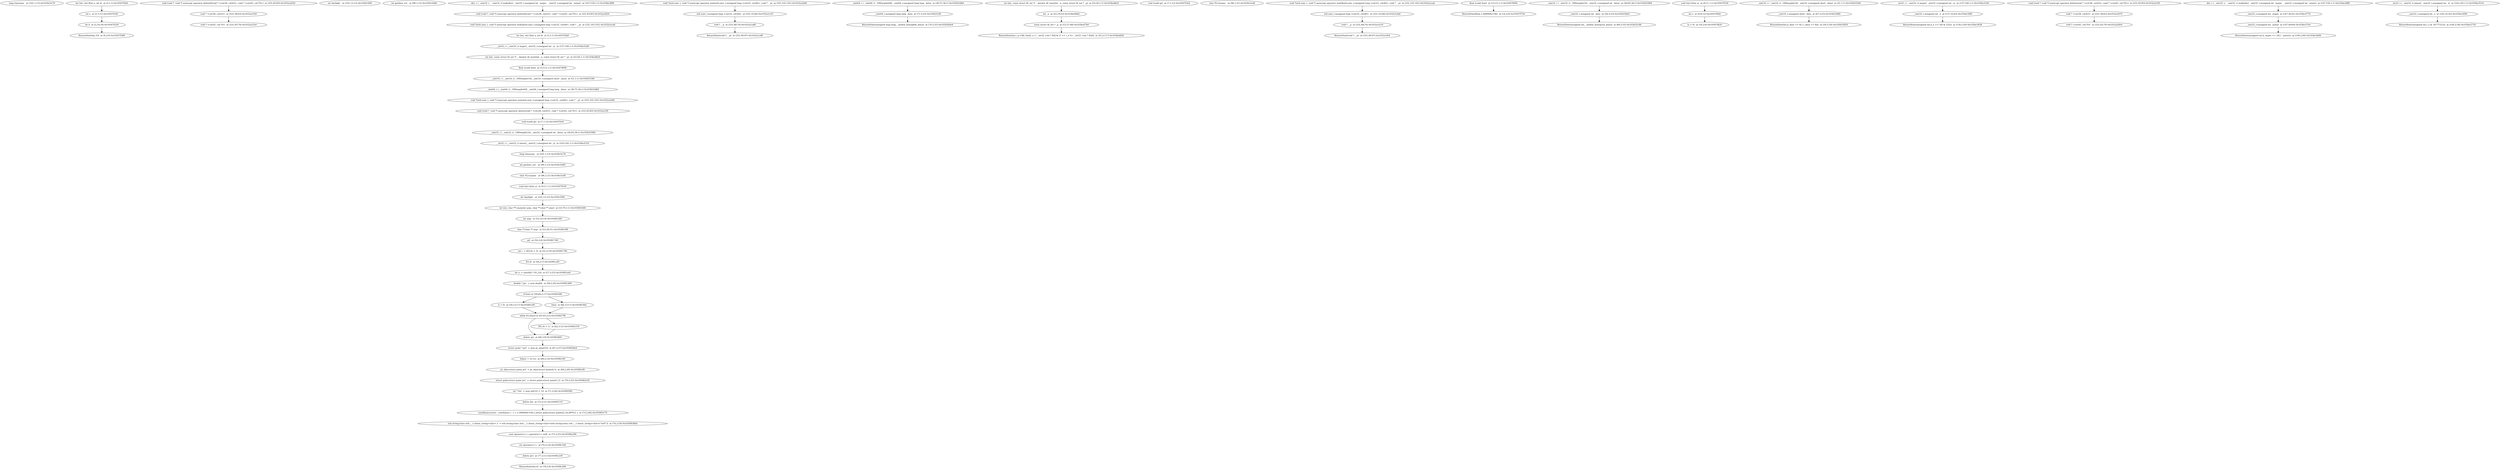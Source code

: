 digraph {
{timezone0x1030c5e70 [label="long timezone   at (101,1:13) 0x1030c5e70"]}
{f0x10507f2b0 [label="int (int, int) f(int a, int b)  at (5,1:1) 0x10507f2b0"]} -> {f0x10507f1b0 [label="int a  at (3,7:11) 0x10507f1b0"]}
{f0x10507f1b0 [label="int a  at (3,7:11) 0x10507f1b0"]} -> {f0x10507f220 [label="int b  at (3,14:18) 0x10507f220"]}
{f0x10507f220 [label="int b  at (3,14:18) 0x10507f220"]} -> {f0x10507f380 [label="ReturnStmt(int,10)  at (4,2:9) 0x10507f380"]}
{f0x10507f380 [label="ReturnStmt(int,10)  at (4,2:9) 0x10507f380"]}
{operator_delete__0x1032a2450 [label="void (void *, void *) noexcept operator delete[](void * <col:58, col:63>, void * <col:65, col:70>)  at (331,83:83) 0x1032a2450"]} -> {operator_delete__0x1032a2350 [label="void * <col:58, col:63>  at (331,58:63) 0x1032a2350"]}
{operator_delete__0x1032a2350 [label="void * <col:58, col:63>  at (331,58:63) 0x1032a2350"]} -> {operator_delete__0x1032a23c0 [label="void * <col:65, col:70>  at (331,65:70) 0x1032a23c0"]}
{operator_delete__0x1032a23c0 [label="void * <col:65, col:70>  at (331,65:70) 0x1032a23c0"]}
{daylight0x1030c5f40 [label="int daylight   at (101,12:12) 0x1030c5f40"]}
{getdate_err0x1030c5d40 [label="int getdate_err   at (99,1:12) 0x1030c5d40"]}
{main0x103be38f0 [label="dev_t (__uint32_t, __uint32_t) makedev(__uint32_t:unsigned int _major, __uint32_t:unsigned int _minor)  at (147:150,1:1) 0x103be38f0"]} -> {main0x1032a2450 [label="void (void *, void *) noexcept operator delete[](void * <col:58, col:63>, void * <col:65, col:70>)  at (331,83:83) 0x1032a2450"]}
{main0x1032a2450 [label="void (void *, void *) noexcept operator delete[](void * <col:58, col:63>, void * <col:65, col:70>)  at (331,83:83) 0x1032a2450"]} -> {main0x1032a1ea0 [label="void *(std::size_t, void *) noexcept operator new[](std::size_t:unsigned long <col:55, col:66>, void * __p)  at (331,101:101) 0x1032a1ea0"]}
{main0x1032a1ea0 [label="void *(std::size_t, void *) noexcept operator new[](std::size_t:unsigned long <col:55, col:66>, void * __p)  at (331,101:101) 0x1032a1ea0"]} -> {main0x10507f2b0 [label="int (int, int) f(int a, int b)  at (5,1:1) 0x10507f2b0"]}
{main0x10507f2b0 [label="int (int, int) f(int a, int b)  at (5,1:1) 0x10507f2b0"]} -> {main0x103be31b0 [label="__int32_t (__uint32_t) major(__uint32_t:unsigned int _x)  at (137:140,1:1) 0x103be31b0"]}
{main0x103be31b0 [label="__int32_t (__uint32_t) major(__uint32_t:unsigned int _x)  at (137:140,1:1) 0x103be31b0"]} -> {main0x103be48c0 [label="int (int, const struct fd_set *) __darwin_fd_isset(int _n, const struct fd_set * _p)  at (52:56,1:1) 0x103be48c0"]}
{main0x103be48c0 [label="int (int, const struct fd_set *) __darwin_fd_isset(int _n, const struct fd_set * _p)  at (52:56,1:1) 0x103be48c0"]} -> {main0x10507f690 [label="float (void) fun()  at (13:15,1:1) 0x10507f690"]}
{main0x10507f690 [label="float (void) fun()  at (13:15,1:1) 0x10507f690"]} -> {main0x103b55540 [label="__uint16_t (__uint16_t) _OSSwapInt16(__uint16_t:unsigned short _data)  at (51,1:1) 0x103b55540"]}
{main0x103b55540 [label="__uint16_t (__uint16_t) _OSSwapInt16(__uint16_t:unsigned short _data)  at (51,1:1) 0x103b55540"]} -> {main0x103b55db0 [label="__uint64_t (__uint64_t) _OSSwapInt64(__uint64_t:unsigned long long _data)  at (36:75,36:1) 0x103b55db0"]}
{main0x103b55db0 [label="__uint64_t (__uint64_t) _OSSwapInt64(__uint64_t:unsigned long long _data)  at (36:75,36:1) 0x103b55db0"]} -> {main0x1032a1b90 [label="void *(std::size_t, void *) noexcept operator new(std::size_t:unsigned long <col:55, col:66>, void * __p)  at (331,101:101) 0x1032a1b90"]}
{main0x1032a1b90 [label="void *(std::size_t, void *) noexcept operator new(std::size_t:unsigned long <col:55, col:66>, void * __p)  at (331,101:101) 0x1032a1b90"]} -> {main0x1032a21f0 [label="void (void *, void *) noexcept operator delete(void * <col:58, col:63>, void * <col:65, col:70>)  at (331,83:83) 0x1032a21f0"]}
{main0x1032a21f0 [label="void (void *, void *) noexcept operator delete(void * <col:58, col:63>, void * <col:65, col:70>)  at (331,83:83) 0x1032a21f0"]} -> {main0x10507f3e0 [label="void (void) g()  at (7,1:12) 0x10507f3e0"]}
{main0x10507f3e0 [label="void (void) g()  at (7,1:12) 0x10507f3e0"]} -> {main0x103b55960 [label="__uint32_t (__uint32_t) _OSSwapInt32(__uint32_t:unsigned int _data)  at (36:65,36:1) 0x103b55960"]}
{main0x103b55960 [label="__uint32_t (__uint32_t) _OSSwapInt32(__uint32_t:unsigned int _data)  at (36:65,36:1) 0x103b55960"]} -> {main0x103be3510 [label="__int32_t (__uint32_t) minor(__uint32_t:unsigned int _x)  at (142:145,1:1) 0x103be3510"]}
{main0x103be3510 [label="__int32_t (__uint32_t) minor(__uint32_t:unsigned int _x)  at (142:145,1:1) 0x103be3510"]} -> {main0x1030c5e70 [label="long timezone   at (101,1:13) 0x1030c5e70"]}
{main0x1030c5e70 [label="long timezone   at (101,1:13) 0x1030c5e70"]} -> {main0x1030c5d40 [label="int getdate_err   at (99,1:12) 0x1030c5d40"]}
{main0x1030c5d40 [label="int getdate_err   at (99,1:12) 0x1030c5d40"]} -> {main0x1030c5cd0 [label="char *[] tzname   at (96,1:21) 0x1030c5cd0"]}
{main0x1030c5cd0 [label="char *[] tzname   at (96,1:21) 0x1030c5cd0"]} -> {main0x10507f530 [label="void (int) h(int a)  at (9:11,1:1) 0x10507f530"]}
{main0x10507f530 [label="void (int) h(int a)  at (9:11,1:1) 0x10507f530"]} -> {main0x1030c5f40 [label="int daylight   at (101,12:12) 0x1030c5f40"]}
{main0x1030c5f40 [label="int daylight   at (101,12:12) 0x1030c5f40"]} -> {main0x105081600 [label="int (int, char **) main(int argc, char **:char ** argv)  at (53:79,1:1) 0x105081600"]}
{main0x105081600 [label="int (int, char **) main(int argc, char **:char ** argv)  at (53:79,1:1) 0x105081600"]} -> {main0x105081440 [label="int argc  at (53,10:14) 0x105081440"]}
{main0x105081440 [label="int argc  at (53,10:14) 0x105081440"]} -> {main0x1050814f0 [label="char **:char ** argv  at (53,20:31) 0x1050814f0"]}
{main0x1050814f0 [label="char **:char ** argv  at (53,20:31) 0x1050814f0"]} -> {main0x105081748 [label="g()  at (54,2:4) 0x105081748"]}
{main0x105081748 [label="g()  at (54,2:4) 0x105081748"]} -> {main0x105081780 [label="int i  = (f(5,6) + 3)  at (55,2:19) 0x105081780"]}
{main0x105081780 [label="int i  = (f(5,6) + 3)  at (55,2:19) 0x105081780"]} -> {main0x105081a50 [label="f(3,4)  at (56,2:7) 0x105081a50"]}
{main0x105081a50 [label="f(3,4)  at (56,2:7) 0x105081a50"]} -> {main0x105081aa0 [label="int n  = sizeof((i * f(1,2)))  at (57,2:25) 0x105081aa0"]}
{main0x105081aa0 [label="int n  = sizeof((i * f(1,2)))  at (57,2:25) 0x105081aa0"]} -> {main0x105081d00 [label="double * ptr  = new double  at (58,2:20) 0x105081d00"]}
{main0x105081d00 [label="double * ptr  = new double  at (58,2:20) 0x105081d00"]} -> {main0x105081fd8 [label="if fun() at (59:60,2:17) 0x105081fd8"]}
{main0x105081fd8 [label="if fun() at (59:60,2:17) 0x105081fd8"]} -> {main0x105081ef0 [label="(i = 0)  at (59,13:17) 0x105081ef0"]}
{main0x105081fd8 [label="if fun() at (59:60,2:17) 0x105081fd8"]} -> {main0x105081fb0 [label="fun()  at (60,13:17) 0x105081fb0"]}
{main0x105081ef0 [label="(i = 0)  at (59,13:17) 0x105081ef0"]} -> {main0x1050827f8 [label="while f(5,fun()) at (61:65,2:2) 0x1050827f8"]}
{main0x1050827f8 [label="while f(5,fun()) at (61:65,2:2) 0x1050827f8"]} -> {main0x105082860 [label="delete ptr  at (66,2:9) 0x105082860"]}
{main0x1050827f8 [label="while f(5,fun()) at (61:65,2:2) 0x1050827f8"]} -> {main0x105082318 [label="(f(1,6) + 1)  at (62,3:12) 0x105082318"]}
{main0x105082860 [label="delete ptr  at (66,2:9) 0x105082860"]} -> {main0x1050828e0 [label="struct point * pt2  = new pt_alias[10]  at (67,2:37) 0x1050828e0"]}
{main0x1050828e0 [label="struct point * pt2  = new pt_alias[10]  at (67,2:37) 0x1050828e0"]} -> {main0x105082c90 [label="h((pt2 + 2)->y)  at (68,2:14) 0x105082c90"]}
{main0x105082c90 [label="h((pt2 + 2)->y)  at (68,2:14) 0x105082c90"]} -> {main0x105082cf0 [label="pt_alias:struct point pt3  = pt_alias:struct point(4,5)  at (69,2:20) 0x105082cf0"]}
{main0x105082cf0 [label="pt_alias:struct point pt3  = pt_alias:struct point(4,5)  at (69,2:20) 0x105082cf0"]} -> {main0x105082e50 [label="struct point:struct point pt1  = struct point:struct point(1,2)  at (70,2:22) 0x105082e50"]}
{main0x105082e50 [label="struct point:struct point pt1  = struct point:struct point(1,2)  at (70,2:22) 0x105082e50"]} -> {main0x105082f90 [label="int * list  = new int[(10 + 1)]  at (71,2:26) 0x105082f90"]}
{main0x105082f90 [label="int * list  = new int[(10 + 1)]  at (71,2:26) 0x105082f90"]} -> {main0x105083110 [label="delete list  at (72,2:11) 0x105083110"]}
{main0x105083110 [label="delete list  at (72,2:11) 0x105083110"]} -> {main0x105083170 [label="coordinate:struct _coordinate c  = { 2.000000e+00,1,struct point:struct point((2,3)),APPLE }  at (73,2:46) 0x105083170"]}
{main0x105083170 [label="coordinate:struct _coordinate c  = { 2.000000e+00,1,struct point:struct point((2,3)),APPLE }  at (73,2:46) 0x105083170"]} -> {main0x1050836b0 [label="std::string:class std::__1::basic_string<char> s  = std::string:class std::__1::basic_string<char>(std::string:class std::__1::basic_string<char>(\"wtf!\"))  at (74,2:18) 0x1050836b0"]}
{main0x1050836b0 [label="std::string:class std::__1::basic_string<char> s  = std::string:class std::__1::basic_string<char>(std::string:class std::__1::basic_string<char>(\"wtf!\"))  at (74,2:18) 0x1050836b0"]} -> {main0x10508a290 [label="cout operator<< s operator<< endl  at (75,2:25) 0x10508a290"]}
{main0x10508a290 [label="cout operator<< s operator<< endl  at (75,2:25) 0x10508a290"]} -> {main0x10508c1b0 [label="cin operator>> i  at (76,2:14) 0x10508c1b0"]}
{main0x10508c1b0 [label="cin operator>> i  at (76,2:14) 0x10508c1b0"]} -> {main0x10508c238 [label="delete pt2  at (77,2:11) 0x10508c238"]}
{main0x10508c238 [label="delete pt2  at (77,2:11) 0x10508c238"]} -> {main0x10508c280 [label="ReturnStmt(int,0)  at (78,2:9) 0x10508c280"]}
{main0x10508c280 [label="ReturnStmt(int,0)  at (78,2:9) 0x10508c280"]}
{main0x105082318 [label="(f(1,6) + 1)  at (62,3:12) 0x105082318"]} -> {main0x105082860 [label="delete ptr  at (66,2:9) 0x105082860"]}
{main0x105081fb0 [label="fun()  at (60,13:17) 0x105081fb0"]} -> {main0x1050827f8 [label="while f(5,fun()) at (61:65,2:2) 0x1050827f8"]}
{operator_new0x1032a1b90 [label="void *(std::size_t, void *) noexcept operator new(std::size_t:unsigned long <col:55, col:66>, void * __p)  at (331,101:101) 0x1032a1b90"]} -> {operator_new0x1032a1a10 [label="std::size_t:unsigned long <col:55, col:66>  at (331,55:66) 0x1032a1a10"]}
{operator_new0x1032a1a10 [label="std::size_t:unsigned long <col:55, col:66>  at (331,55:66) 0x1032a1a10"]} -> {operator_new0x1032a1a80 [label="void * __p  at (331,68:74) 0x1032a1a80"]}
{operator_new0x1032a1a80 [label="void * __p  at (331,68:74) 0x1032a1a80"]} -> {operator_new0x1032a1cd8 [label="ReturnStmt(void *,__p)  at (331,90:97) 0x1032a1cd8"]}
{operator_new0x1032a1cd8 [label="ReturnStmt(void *,__p)  at (331,90:97) 0x1032a1cd8"]}
{_OSSwapInt640x103b55db0 [label="__uint64_t (__uint64_t) _OSSwapInt64(__uint64_t:unsigned long long _data)  at (36:75,36:1) 0x103b55db0"]} -> {_OSSwapInt640x103b55cf0 [label="__uint64_t:unsigned long long _data  at (71,5:23) 0x103b55cf0"]}
{_OSSwapInt640x103b55cf0 [label="__uint64_t:unsigned long long _data  at (71,5:23) 0x103b55cf0"]} -> {_OSSwapInt640x103b560e8 [label="ReturnStmt(unsigned long long,__builtin_bswap64(_data))  at (74,5:35) 0x103b560e8"]}
{_OSSwapInt640x103b560e8 [label="ReturnStmt(unsigned long long,__builtin_bswap64(_data))  at (74,5:35) 0x103b560e8"]}
{__darwin_fd_isset0x103be48c0 [label="int (int, const struct fd_set *) __darwin_fd_isset(int _n, const struct fd_set * _p)  at (52:56,1:1) 0x103be48c0"]} -> {__darwin_fd_isset0x103be46b0 [label="int _n  at (53,19:23) 0x103be46b0"]}
{__darwin_fd_isset0x103be46b0 [label="int _n  at (53,19:23) 0x103be46b0"]} -> {__darwin_fd_isset0x103be47b0 [label="const struct fd_set * _p  at (53,27:48) 0x103be47b0"]}
{__darwin_fd_isset0x103be47b0 [label="const struct fd_set * _p  at (53,27:48) 0x103be47b0"]} -> {__darwin_fd_isset0x103be4f20 [label="ReturnStmt(int,(_p->fds_bits[(_n / (__int32_t:int * 8))] & (1 << (_n % (__int32_t:int * 8)))))  at (55,2:117) 0x103be4f20"]}
{__darwin_fd_isset0x103be4f20 [label="ReturnStmt(int,(_p->fds_bits[(_n / (__int32_t:int * 8))] & (1 << (_n % (__int32_t:int * 8)))))  at (55,2:117) 0x103be4f20"]}
{g0x10507f3e0 [label="void (void) g()  at (7,1:12) 0x10507f3e0"]}
{tzname0x1030c5cd0 [label="char *[] tzname   at (96,1:21) 0x1030c5cd0"]}
{operator_new__0x1032a1ea0 [label="void *(std::size_t, void *) noexcept operator new[](std::size_t:unsigned long <col:55, col:66>, void * __p)  at (331,101:101) 0x1032a1ea0"]} -> {operator_new__0x1032a1da0 [label="std::size_t:unsigned long <col:55, col:66>  at (331,55:66) 0x1032a1da0"]}
{operator_new__0x1032a1da0 [label="std::size_t:unsigned long <col:55, col:66>  at (331,55:66) 0x1032a1da0"]} -> {operator_new__0x1032a1e10 [label="void * __p  at (331,68:74) 0x1032a1e10"]}
{operator_new__0x1032a1e10 [label="void * __p  at (331,68:74) 0x1032a1e10"]} -> {operator_new__0x1032a1fe8 [label="ReturnStmt(void *,__p)  at (331,90:97) 0x1032a1fe8"]}
{operator_new__0x1032a1fe8 [label="ReturnStmt(void *,__p)  at (331,90:97) 0x1032a1fe8"]}
{fun0x10507f690 [label="float (void) fun()  at (13:15,1:1) 0x10507f690"]} -> {fun0x10507f750 [label="ReturnStmt(float,1.000000e+00)  at (14,2:9) 0x10507f750"]}
{fun0x10507f750 [label="ReturnStmt(float,1.000000e+00)  at (14,2:9) 0x10507f750"]}
{_OSSwapInt320x103b55960 [label="__uint32_t (__uint32_t) _OSSwapInt32(__uint32_t:unsigned int _data)  at (36:65,36:1) 0x103b55960"]} -> {_OSSwapInt320x103b558a0 [label="__uint32_t:unsigned int _data  at (56,5:23) 0x103b558a0"]}
{_OSSwapInt320x103b558a0 [label="__uint32_t:unsigned int _data  at (56,5:23) 0x103b558a0"]} -> {_OSSwapInt320x103b55c98 [label="ReturnStmt(unsigned int,__builtin_bswap32(_data))  at (60,5:35) 0x103b55c98"]}
{_OSSwapInt320x103b55c98 [label="ReturnStmt(unsigned int,__builtin_bswap32(_data))  at (60,5:35) 0x103b55c98"]}
{h0x10507f530 [label="void (int) h(int a)  at (9:11,1:1) 0x10507f530"]} -> {h0x10507f4b0 [label="int a  at (9,8:12) 0x10507f4b0"]}
{h0x10507f4b0 [label="int a  at (9,8:12) 0x10507f4b0"]} -> {h0x10507f620 [label="(a = 0)  at (10,2:6) 0x10507f620"]}
{h0x10507f620 [label="(a = 0)  at (10,2:6) 0x10507f620"]}
{_OSSwapInt160x103b55540 [label="__uint16_t (__uint16_t) _OSSwapInt16(__uint16_t:unsigned short _data)  at (51,1:1) 0x103b55540"]} -> {_OSSwapInt160x103b55480 [label="__uint16_t:unsigned short _data  at (47,5:23) 0x103b55480"]}
{_OSSwapInt160x103b55480 [label="__uint16_t:unsigned short _data  at (47,5:23) 0x103b55480"]} -> {_OSSwapInt160x103b55850 [label="ReturnStmt(int,((_data << 8) | (_data >> 8)))  at (50,5:54) 0x103b55850"]}
{_OSSwapInt160x103b55850 [label="ReturnStmt(int,((_data << 8) | (_data >> 8)))  at (50,5:54) 0x103b55850"]}
{major0x103be31b0 [label="__int32_t (__uint32_t) major(__uint32_t:unsigned int _x)  at (137:140,1:1) 0x103be31b0"]} -> {major0x103be30f0 [label="__uint32_t:unsigned int _x  at (137,32:43) 0x103be30f0"]}
{major0x103be30f0 [label="__uint32_t:unsigned int _x  at (137,32:43) 0x103be30f0"]} -> {major0x103be3438 [label="ReturnStmt(unsigned int,((_x >> 24) & 255))  at (139,2:50) 0x103be3438"]}
{major0x103be3438 [label="ReturnStmt(unsigned int,((_x >> 24) & 255))  at (139,2:50) 0x103be3438"]}
{operator_delete0x1032a21f0 [label="void (void *, void *) noexcept operator delete(void * <col:58, col:63>, void * <col:65, col:70>)  at (331,83:83) 0x1032a21f0"]} -> {operator_delete0x1032a2070 [label="void * <col:58, col:63>  at (331,58:63) 0x1032a2070"]}
{operator_delete0x1032a2070 [label="void * <col:58, col:63>  at (331,58:63) 0x1032a2070"]} -> {operator_delete0x1032a20e0 [label="void * <col:65, col:70>  at (331,65:70) 0x1032a20e0"]}
{operator_delete0x1032a20e0 [label="void * <col:65, col:70>  at (331,65:70) 0x1032a20e0"]}
{makedev0x103be38f0 [label="dev_t (__uint32_t, __uint32_t) makedev(__uint32_t:unsigned int _major, __uint32_t:unsigned int _minor)  at (147:150,1:1) 0x103be38f0"]} -> {makedev0x103be3770 [label="__uint32_t:unsigned int _major  at (147,30:41) 0x103be3770"]}
{makedev0x103be3770 [label="__uint32_t:unsigned int _major  at (147,30:41) 0x103be3770"]} -> {makedev0x103be37e0 [label="__uint32_t:unsigned int _minor  at (147,49:60) 0x103be37e0"]}
{makedev0x103be37e0 [label="__uint32_t:unsigned int _minor  at (147,49:60) 0x103be37e0"]} -> {makedev0x103be3b90 [label="ReturnStmt(unsigned int,((_major << 24) | _minor))  at (149,2:44) 0x103be3b90"]}
{makedev0x103be3b90 [label="ReturnStmt(unsigned int,((_major << 24) | _minor))  at (149,2:44) 0x103be3b90"]}
{minor0x103be3510 [label="__int32_t (__uint32_t) minor(__uint32_t:unsigned int _x)  at (142:145,1:1) 0x103be3510"]} -> {minor0x103be3490 [label="__uint32_t:unsigned int _x  at (142,32:43) 0x103be3490"]}
{minor0x103be3490 [label="__uint32_t:unsigned int _x  at (142,32:43) 0x103be3490"]} -> {minor0x103be3718 [label="ReturnStmt(unsigned int,(_x & 16777215))  at (144,2:36) 0x103be3718"]}
{minor0x103be3718 [label="ReturnStmt(unsigned int,(_x & 16777215))  at (144,2:36) 0x103be3718"]}
}